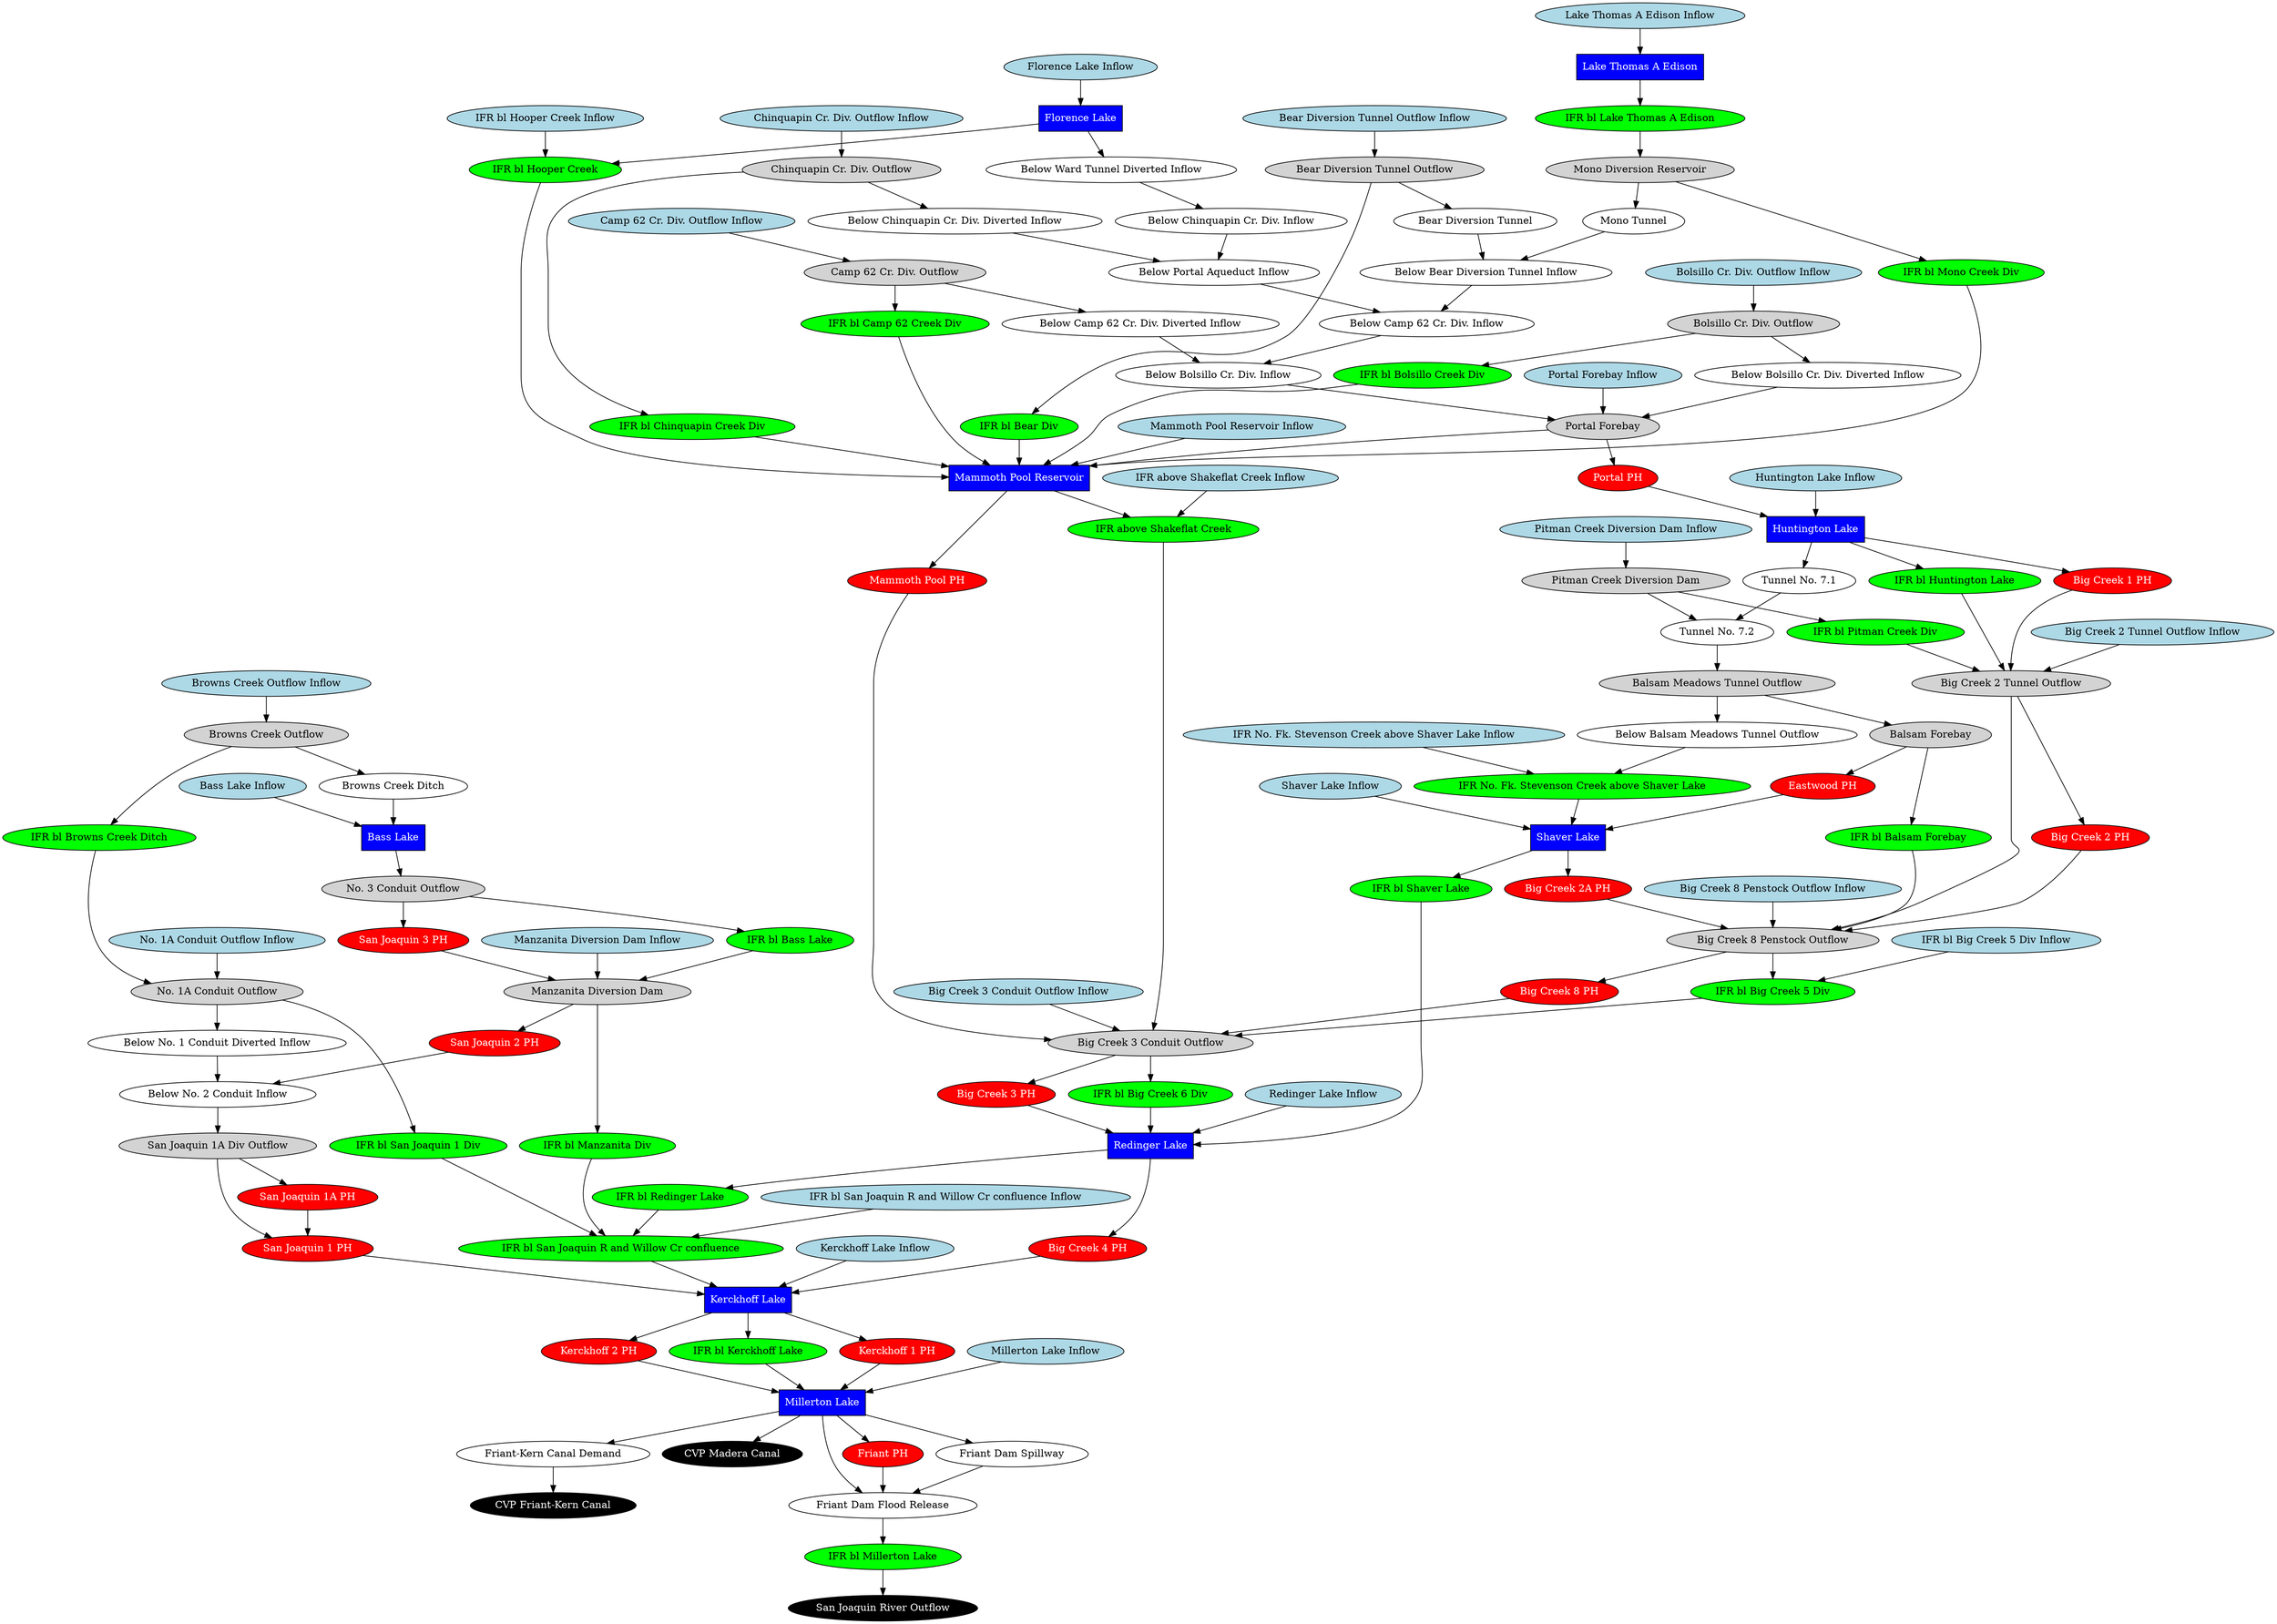 // upper_san_joaquin
digraph upper_san_joaquin {
	"No. 1A Conduit Outflow Inflow" [fillcolor=lightblue fontcolor=black shape=oval style=filled]
	"Manzanita Diversion Dam Inflow" [fillcolor=lightblue fontcolor=black shape=oval style=filled]
	"Millerton Lake Inflow" [fillcolor=lightblue fontcolor=black shape=oval style=filled]
	"Kerckhoff Lake Inflow" [fillcolor=lightblue fontcolor=black shape=oval style=filled]
	"Browns Creek Outflow Inflow" [fillcolor=lightblue fontcolor=black shape=oval style=filled]
	"Bass Lake Inflow" [fillcolor=lightblue fontcolor=black shape=oval style=filled]
	"Redinger Lake Inflow" [fillcolor=lightblue fontcolor=black shape=oval style=filled]
	"Shaver Lake Inflow" [fillcolor=lightblue fontcolor=black shape=oval style=filled]
	"Big Creek 3 Conduit Outflow Inflow" [fillcolor=lightblue fontcolor=black shape=oval style=filled]
	"IFR above Shakeflat Creek Inflow" [fillcolor=lightblue fontcolor=black shape=oval style=filled]
	"Mammoth Pool Reservoir Inflow" [fillcolor=lightblue fontcolor=black shape=oval style=filled]
	"Big Creek 8 Penstock Outflow Inflow" [fillcolor=lightblue fontcolor=black shape=oval style=filled]
	"Big Creek 2 Tunnel Outflow Inflow" [fillcolor=lightblue fontcolor=black shape=oval style=filled]
	"Huntington Lake Inflow" [fillcolor=lightblue fontcolor=black shape=oval style=filled]
	"Lake Thomas A Edison Inflow" [fillcolor=lightblue fontcolor=black shape=oval style=filled]
	"Portal Forebay Inflow" [fillcolor=lightblue fontcolor=black shape=oval style=filled]
	"Bolsillo Cr. Div. Outflow Inflow" [fillcolor=lightblue fontcolor=black shape=oval style=filled]
	"Camp 62 Cr. Div. Outflow Inflow" [fillcolor=lightblue fontcolor=black shape=oval style=filled]
	"Chinquapin Cr. Div. Outflow Inflow" [fillcolor=lightblue fontcolor=black shape=oval style=filled]
	"IFR bl Hooper Creek Inflow" [fillcolor=lightblue fontcolor=black shape=oval style=filled]
	"Florence Lake Inflow" [fillcolor=lightblue fontcolor=black shape=oval style=filled]
	"IFR No. Fk. Stevenson Creek above Shaver Lake Inflow" [fillcolor=lightblue fontcolor=black shape=oval style=filled]
	"IFR bl Big Creek 5 Div Inflow" [fillcolor=lightblue fontcolor=black shape=oval style=filled]
	"Bear Diversion Tunnel Outflow Inflow" [fillcolor=lightblue fontcolor=black shape=oval style=filled]
	"Pitman Creek Diversion Dam Inflow" [fillcolor=lightblue fontcolor=black shape=oval style=filled]
	"IFR bl San Joaquin R and Willow Cr confluence Inflow" [fillcolor=lightblue fontcolor=black shape=oval style=filled]
	"Bear Diversion Tunnel" [fillcolor=white fontcolor=black shape=oval style=filled]
	"Below Balsam Meadows Tunnel Outflow" [fillcolor=white fontcolor=black shape=oval style=filled]
	"Below Bear Diversion Tunnel Inflow" [fillcolor=white fontcolor=black shape=oval style=filled]
	"Below Bolsillo Cr. Div. Diverted Inflow" [fillcolor=white fontcolor=black shape=oval style=filled]
	"Below Bolsillo Cr. Div. Inflow" [fillcolor=white fontcolor=black shape=oval style=filled]
	"Below Camp 62 Cr. Div. Diverted Inflow" [fillcolor=white fontcolor=black shape=oval style=filled]
	"Below Camp 62 Cr. Div. Inflow" [fillcolor=white fontcolor=black shape=oval style=filled]
	"Below Chinquapin Cr. Div. Diverted Inflow" [fillcolor=white fontcolor=black shape=oval style=filled]
	"Below Chinquapin Cr. Div. Inflow" [fillcolor=white fontcolor=black shape=oval style=filled]
	"Below No. 1 Conduit Diverted Inflow" [fillcolor=white fontcolor=black shape=oval style=filled]
	"Below No. 2 Conduit Inflow" [fillcolor=white fontcolor=black shape=oval style=filled]
	"Below Portal Aqueduct Inflow" [fillcolor=white fontcolor=black shape=oval style=filled]
	"Below Ward Tunnel Diverted Inflow" [fillcolor=white fontcolor=black shape=oval style=filled]
	"Browns Creek Ditch" [fillcolor=white fontcolor=black shape=oval style=filled]
	"Friant-Kern Canal Demand" [fillcolor=white fontcolor=black shape=oval style=filled]
	"Mono Tunnel" [fillcolor=white fontcolor=black shape=oval style=filled]
	"Tunnel No. 7.1" [fillcolor=white fontcolor=black shape=oval style=filled]
	"Tunnel No. 7.2" [fillcolor=white fontcolor=black shape=oval style=filled]
	"Balsam Forebay" [fillcolor=lightgrey fontcolor=black shape=oval style=filled]
	"Balsam Meadows Tunnel Outflow" [fillcolor=lightgrey fontcolor=black shape=oval style=filled]
	"Bass Lake" [fillcolor=blue fontcolor=white shape=rect style=filled]
	"Bear Diversion Tunnel Outflow" [fillcolor=lightgrey fontcolor=black shape=oval style=filled]
	"Big Creek 1 PH" [fillcolor=red fontcolor=white shape=oval style=filled]
	"Big Creek 2 PH" [fillcolor=red fontcolor=white shape=oval style=filled]
	"Big Creek 2 Tunnel Outflow" [fillcolor=lightgrey fontcolor=black shape=oval style=filled]
	"Big Creek 2A PH" [fillcolor=red fontcolor=white shape=oval style=filled]
	"Big Creek 3 Conduit Outflow" [fillcolor=lightgrey fontcolor=black shape=oval style=filled]
	"Big Creek 3 PH" [fillcolor=red fontcolor=white shape=oval style=filled]
	"Big Creek 4 PH" [fillcolor=red fontcolor=white shape=oval style=filled]
	"Big Creek 8 Penstock Outflow" [fillcolor=lightgrey fontcolor=black shape=oval style=filled]
	"Big Creek 8 PH" [fillcolor=red fontcolor=white shape=oval style=filled]
	"Bolsillo Cr. Div. Outflow" [fillcolor=lightgrey fontcolor=black shape=oval style=filled]
	"Browns Creek Outflow" [fillcolor=lightgrey fontcolor=black shape=oval style=filled]
	"Camp 62 Cr. Div. Outflow" [fillcolor=lightgrey fontcolor=black shape=oval style=filled]
	"Chinquapin Cr. Div. Outflow" [fillcolor=lightgrey fontcolor=black shape=oval style=filled]
	"CVP Friant-Kern Canal" [fillcolor=black fontcolor=white shape=oval style=filled]
	"CVP Madera Canal" [fillcolor=black fontcolor=white shape=oval style=filled]
	"Eastwood PH" [fillcolor=red fontcolor=white shape=oval style=filled]
	"Florence Lake" [fillcolor=blue fontcolor=white shape=rect style=filled]
	"Friant Dam Spillway" [fillcolor=white fontcolor=black shape=oval style=filled]
	"Friant Dam Flood Release" [fillcolor=white fontcolor=black shape=oval style=filled]
	"Friant PH" [fillcolor=red fontcolor=white shape=oval style=filled]
	"Huntington Lake" [fillcolor=blue fontcolor=white shape=rect style=filled]
	"IFR above Shakeflat Creek" [fillcolor=green fontcolor=black shape=oval style=filled]
	"IFR bl Balsam Forebay" [fillcolor=green fontcolor=black shape=oval style=filled]
	"IFR bl Bass Lake" [fillcolor=green fontcolor=black shape=oval style=filled]
	"IFR bl Bear Div" [fillcolor=green fontcolor=black shape=oval style=filled]
	"IFR bl Big Creek 5 Div" [fillcolor=green fontcolor=black shape=oval style=filled]
	"IFR bl Big Creek 6 Div" [fillcolor=green fontcolor=black shape=oval style=filled]
	"IFR bl Bolsillo Creek Div" [fillcolor=green fontcolor=black shape=oval style=filled]
	"IFR bl Browns Creek Ditch" [fillcolor=green fontcolor=black shape=oval style=filled]
	"IFR bl Camp 62 Creek Div" [fillcolor=green fontcolor=black shape=oval style=filled]
	"IFR bl Chinquapin Creek Div" [fillcolor=green fontcolor=black shape=oval style=filled]
	"IFR bl Hooper Creek" [fillcolor=green fontcolor=black shape=oval style=filled]
	"IFR bl Huntington Lake" [fillcolor=green fontcolor=black shape=oval style=filled]
	"IFR bl Kerckhoff Lake" [fillcolor=green fontcolor=black shape=oval style=filled]
	"IFR bl Lake Thomas A Edison" [fillcolor=green fontcolor=black shape=oval style=filled]
	"IFR bl Manzanita Div" [fillcolor=green fontcolor=black shape=oval style=filled]
	"IFR bl Millerton Lake" [fillcolor=green fontcolor=black shape=oval style=filled]
	"IFR bl Mono Creek Div" [fillcolor=green fontcolor=black shape=oval style=filled]
	"IFR bl Pitman Creek Div" [fillcolor=green fontcolor=black shape=oval style=filled]
	"IFR bl Redinger Lake" [fillcolor=green fontcolor=black shape=oval style=filled]
	"IFR bl San Joaquin 1 Div" [fillcolor=green fontcolor=black shape=oval style=filled]
	"IFR bl San Joaquin R and Willow Cr confluence" [fillcolor=green fontcolor=black shape=oval style=filled]
	"IFR bl Shaver Lake" [fillcolor=green fontcolor=black shape=oval style=filled]
	"IFR No. Fk. Stevenson Creek above Shaver Lake" [fillcolor=green fontcolor=black shape=oval style=filled]
	"Kerckhoff 1 PH" [fillcolor=red fontcolor=white shape=oval style=filled]
	"Kerckhoff 2 PH" [fillcolor=red fontcolor=white shape=oval style=filled]
	"Kerckhoff Lake" [fillcolor=blue fontcolor=white shape=rect style=filled]
	"Lake Thomas A Edison" [fillcolor=blue fontcolor=white shape=rect style=filled]
	"Mammoth Pool PH" [fillcolor=red fontcolor=white shape=oval style=filled]
	"Mammoth Pool Reservoir" [fillcolor=blue fontcolor=white shape=rect style=filled]
	"Manzanita Diversion Dam" [fillcolor=lightgrey fontcolor=black shape=oval style=filled]
	"Millerton Lake" [fillcolor=blue fontcolor=white shape=rect style=filled]
	"Mono Diversion Reservoir" [fillcolor=lightgrey fontcolor=black shape=oval style=filled]
	"No. 1A Conduit Outflow" [fillcolor=lightgrey fontcolor=black shape=oval style=filled]
	"No. 3 Conduit Outflow" [fillcolor=lightgrey fontcolor=black shape=oval style=filled]
	"Pitman Creek Diversion Dam" [fillcolor=lightgrey fontcolor=black shape=oval style=filled]
	"Portal Forebay" [fillcolor=lightgrey fontcolor=black shape=oval style=filled]
	"Portal PH" [fillcolor=red fontcolor=white shape=oval style=filled]
	"Redinger Lake" [fillcolor=blue fontcolor=white shape=rect style=filled]
	"San Joaquin 1 PH" [fillcolor=red fontcolor=white shape=oval style=filled]
	"San Joaquin 1A Div Outflow" [fillcolor=lightgrey fontcolor=black shape=oval style=filled]
	"San Joaquin 1A PH" [fillcolor=red fontcolor=white shape=oval style=filled]
	"San Joaquin 2 PH" [fillcolor=red fontcolor=white shape=oval style=filled]
	"San Joaquin 3 PH" [fillcolor=red fontcolor=white shape=oval style=filled]
	"San Joaquin River Outflow" [fillcolor=black fontcolor=white shape=oval style=filled]
	"Shaver Lake" [fillcolor=blue fontcolor=white shape=rect style=filled]
	"Balsam Meadows Tunnel Outflow" -> "Below Balsam Meadows Tunnel Outflow"
	"Bolsillo Cr. Div. Outflow" -> "Below Bolsillo Cr. Div. Diverted Inflow"
	"Camp 62 Cr. Div. Outflow" -> "Below Camp 62 Cr. Div. Diverted Inflow"
	"Chinquapin Cr. Div. Outflow" -> "Below Chinquapin Cr. Div. Diverted Inflow"
	"No. 1A Conduit Outflow Inflow" -> "No. 1A Conduit Outflow"
	"Manzanita Diversion Dam Inflow" -> "Manzanita Diversion Dam"
	"No. 1A Conduit Outflow" -> "Below No. 1 Conduit Diverted Inflow"
	"Below No. 2 Conduit Inflow" -> "San Joaquin 1A Div Outflow"
	"Florence Lake" -> "Below Ward Tunnel Diverted Inflow"
	"Huntington Lake" -> "Tunnel No. 7.1"
	"Tunnel No. 7.2" -> "Balsam Meadows Tunnel Outflow"
	"Balsam Meadows Tunnel Outflow" -> "Balsam Forebay"
	"Balsam Forebay" -> "IFR bl Balsam Forebay"
	"Big Creek 2 Tunnel Outflow" -> "Big Creek 2 PH"
	"Big Creek 3 Conduit Outflow" -> "Big Creek 3 PH"
	"Redinger Lake" -> "Big Creek 4 PH"
	"Big Creek 8 Penstock Outflow" -> "Big Creek 8 PH"
	"Bolsillo Cr. Div. Outflow" -> "IFR bl Bolsillo Creek Div"
	"Browns Creek Outflow" -> "IFR bl Browns Creek Ditch"
	"Camp 62 Cr. Div. Outflow" -> "IFR bl Camp 62 Creek Div"
	"Chinquapin Cr. Div. Outflow" -> "IFR bl Chinquapin Creek Div"
	"Huntington Lake" -> "IFR bl Huntington Lake"
	"No. 3 Conduit Outflow" -> "IFR bl Bass Lake"
	"Bear Diversion Tunnel Outflow" -> "IFR bl Bear Div"
	"IFR bl Browns Creek Ditch" -> "No. 1A Conduit Outflow"
	"Mono Diversion Reservoir" -> "IFR bl Mono Creek Div"
	"Pitman Creek Diversion Dam" -> "IFR bl Pitman Creek Div"
	"Kerckhoff Lake" -> "Kerckhoff 1 PH"
	"Kerckhoff Lake" -> "IFR bl Kerckhoff Lake"
	"Kerckhoff Lake" -> "Kerckhoff 2 PH"
	"Lake Thomas A Edison" -> "IFR bl Lake Thomas A Edison"
	"Mammoth Pool Reservoir" -> "Mammoth Pool PH"
	"Manzanita Diversion Dam" -> "San Joaquin 2 PH"
	"Bass Lake" -> "No. 3 Conduit Outflow"
	"No. 1A Conduit Outflow" -> "IFR bl San Joaquin 1 Div"
	"Shaver Lake" -> "Big Creek 2A PH"
	"Portal Forebay" -> "Portal PH"
	"San Joaquin 1A Div Outflow" -> "San Joaquin 1A PH"
	"Shaver Lake" -> "IFR bl Shaver Lake"
	"Big Creek 3 Conduit Outflow" -> "IFR bl Big Creek 6 Div"
	"Redinger Lake" -> "IFR bl Redinger Lake"
	"Balsam Forebay" -> "Eastwood PH"
	"Millerton Lake" -> "Friant-Kern Canal Demand"
	"Manzanita Diversion Dam" -> "IFR bl Manzanita Div"
	"Millerton Lake" -> "Friant PH"
	"Millerton Lake" -> "Friant Dam Spillway"
	"Huntington Lake" -> "Big Creek 1 PH"
	"Friant Dam Flood Release" -> "IFR bl Millerton Lake"
	"Below Bolsillo Cr. Div. Diverted Inflow" -> "Portal Forebay"
	"Below Bolsillo Cr. Div. Inflow" -> "Portal Forebay"
	"Browns Creek Ditch" -> "Bass Lake"
	"Below Camp 62 Cr. Div. Diverted Inflow" -> "Below Bolsillo Cr. Div. Inflow"
	"Below Camp 62 Cr. Div. Inflow" -> "Below Bolsillo Cr. Div. Inflow"
	"Below Chinquapin Cr. Div. Diverted Inflow" -> "Below Portal Aqueduct Inflow"
	"Below Chinquapin Cr. Div. Inflow" -> "Below Portal Aqueduct Inflow"
	"Bear Diversion Tunnel" -> "Below Bear Diversion Tunnel Inflow"
	"Mono Tunnel" -> "Below Bear Diversion Tunnel Inflow"
	"Below No. 1 Conduit Diverted Inflow" -> "Below No. 2 Conduit Inflow"
	"Below Bear Diversion Tunnel Inflow" -> "Below Camp 62 Cr. Div. Inflow"
	"Below Portal Aqueduct Inflow" -> "Below Camp 62 Cr. Div. Inflow"
	"Millerton Lake Inflow" -> "Millerton Lake"
	"Friant PH" -> "Friant Dam Flood Release"
	"Friant Dam Spillway" -> "Friant Dam Flood Release"
	"Millerton Lake" -> "Friant Dam Flood Release"
	"Tunnel No. 7.1" -> "Tunnel No. 7.2"
	"Pitman Creek Diversion Dam" -> "Tunnel No. 7.2"
	"San Joaquin 1A Div Outflow" -> "San Joaquin 1 PH"
	"Kerckhoff Lake Inflow" -> "Kerckhoff Lake"
	"Browns Creek Outflow Inflow" -> "Browns Creek Outflow"
	"Bass Lake Inflow" -> "Bass Lake"
	"Redinger Lake Inflow" -> "Redinger Lake"
	"Shaver Lake Inflow" -> "Shaver Lake"
	"Big Creek 3 Conduit Outflow Inflow" -> "Big Creek 3 Conduit Outflow"
	"Mammoth Pool Reservoir" -> "IFR above Shakeflat Creek"
	"IFR above Shakeflat Creek Inflow" -> "IFR above Shakeflat Creek"
	"Mammoth Pool Reservoir Inflow" -> "Mammoth Pool Reservoir"
	"Portal Forebay" -> "Mammoth Pool Reservoir"
	"Big Creek 8 Penstock Outflow Inflow" -> "Big Creek 8 Penstock Outflow"
	"Big Creek 2 Tunnel Outflow" -> "Big Creek 8 Penstock Outflow"
	"Big Creek 2 Tunnel Outflow Inflow" -> "Big Creek 2 Tunnel Outflow"
	"Huntington Lake Inflow" -> "Huntington Lake"
	"Lake Thomas A Edison Inflow" -> "Lake Thomas A Edison"
	"Portal Forebay Inflow" -> "Portal Forebay"
	"Bolsillo Cr. Div. Outflow Inflow" -> "Bolsillo Cr. Div. Outflow"
	"Camp 62 Cr. Div. Outflow Inflow" -> "Camp 62 Cr. Div. Outflow"
	"Chinquapin Cr. Div. Outflow Inflow" -> "Chinquapin Cr. Div. Outflow"
	"IFR bl Hooper Creek Inflow" -> "IFR bl Hooper Creek"
	"Florence Lake Inflow" -> "Florence Lake"
	"IFR bl Big Creek 6 Div" -> "Redinger Lake"
	"Below Balsam Meadows Tunnel Outflow" -> "IFR No. Fk. Stevenson Creek above Shaver Lake"
	"IFR No. Fk. Stevenson Creek above Shaver Lake Inflow" -> "IFR No. Fk. Stevenson Creek above Shaver Lake"
	"Big Creek 8 Penstock Outflow" -> "IFR bl Big Creek 5 Div"
	"IFR bl Big Creek 5 Div Inflow" -> "IFR bl Big Creek 5 Div"
	"Below Ward Tunnel Diverted Inflow" -> "Below Chinquapin Cr. Div. Inflow"
	"Florence Lake" -> "IFR bl Hooper Creek"
	"IFR bl Hooper Creek" -> "Mammoth Pool Reservoir"
	"Bear Diversion Tunnel Outflow Inflow" -> "Bear Diversion Tunnel Outflow"
	"Bear Diversion Tunnel Outflow" -> "Bear Diversion Tunnel"
	"IFR bl Bear Div" -> "Mammoth Pool Reservoir"
	"IFR bl Chinquapin Creek Div" -> "Mammoth Pool Reservoir"
	"IFR bl Camp 62 Creek Div" -> "Mammoth Pool Reservoir"
	"IFR bl Bolsillo Creek Div" -> "Mammoth Pool Reservoir"
	"IFR bl Lake Thomas A Edison" -> "Mono Diversion Reservoir"
	"Mono Diversion Reservoir" -> "Mono Tunnel"
	"IFR bl Mono Creek Div" -> "Mammoth Pool Reservoir"
	"IFR above Shakeflat Creek" -> "Big Creek 3 Conduit Outflow"
	"Mammoth Pool PH" -> "Big Creek 3 Conduit Outflow"
	"Portal PH" -> "Huntington Lake"
	"IFR bl Huntington Lake" -> "Big Creek 2 Tunnel Outflow"
	"Pitman Creek Diversion Dam Inflow" -> "Pitman Creek Diversion Dam"
	"IFR bl Pitman Creek Div" -> "Big Creek 2 Tunnel Outflow"
	"Big Creek 1 PH" -> "Big Creek 2 Tunnel Outflow"
	"Eastwood PH" -> "Shaver Lake"
	"IFR bl Balsam Forebay" -> "Big Creek 8 Penstock Outflow"
	"Big Creek 2 PH" -> "Big Creek 8 Penstock Outflow"
	"Big Creek 2A PH" -> "Big Creek 8 Penstock Outflow"
	"IFR bl Big Creek 5 Div" -> "Big Creek 3 Conduit Outflow"
	"Big Creek 8 PH" -> "Big Creek 3 Conduit Outflow"
	"IFR No. Fk. Stevenson Creek above Shaver Lake" -> "Shaver Lake"
	"IFR bl Shaver Lake" -> "Redinger Lake"
	"Big Creek 3 PH" -> "Redinger Lake"
	"Browns Creek Outflow" -> "Browns Creek Ditch"
	"No. 3 Conduit Outflow" -> "San Joaquin 3 PH"
	"IFR bl Bass Lake" -> "Manzanita Diversion Dam"
	"San Joaquin 3 PH" -> "Manzanita Diversion Dam"
	"San Joaquin 2 PH" -> "Below No. 2 Conduit Inflow"
	"San Joaquin 1A PH" -> "San Joaquin 1 PH"
	"IFR bl Kerckhoff Lake" -> "Millerton Lake"
	"Kerckhoff 1 PH" -> "Millerton Lake"
	"Kerckhoff 2 PH" -> "Millerton Lake"
	"Millerton Lake" -> "CVP Madera Canal"
	"Friant-Kern Canal Demand" -> "CVP Friant-Kern Canal"
	"IFR bl Millerton Lake" -> "San Joaquin River Outflow"
	"IFR bl Redinger Lake" -> "IFR bl San Joaquin R and Willow Cr confluence"
	"IFR bl San Joaquin R and Willow Cr confluence Inflow" -> "IFR bl San Joaquin R and Willow Cr confluence"
	"IFR bl San Joaquin 1 Div" -> "IFR bl San Joaquin R and Willow Cr confluence"
	"IFR bl Manzanita Div" -> "IFR bl San Joaquin R and Willow Cr confluence"
	"IFR bl San Joaquin R and Willow Cr confluence" -> "Kerckhoff Lake"
	"Big Creek 4 PH" -> "Kerckhoff Lake"
	"San Joaquin 1 PH" -> "Kerckhoff Lake"
}
